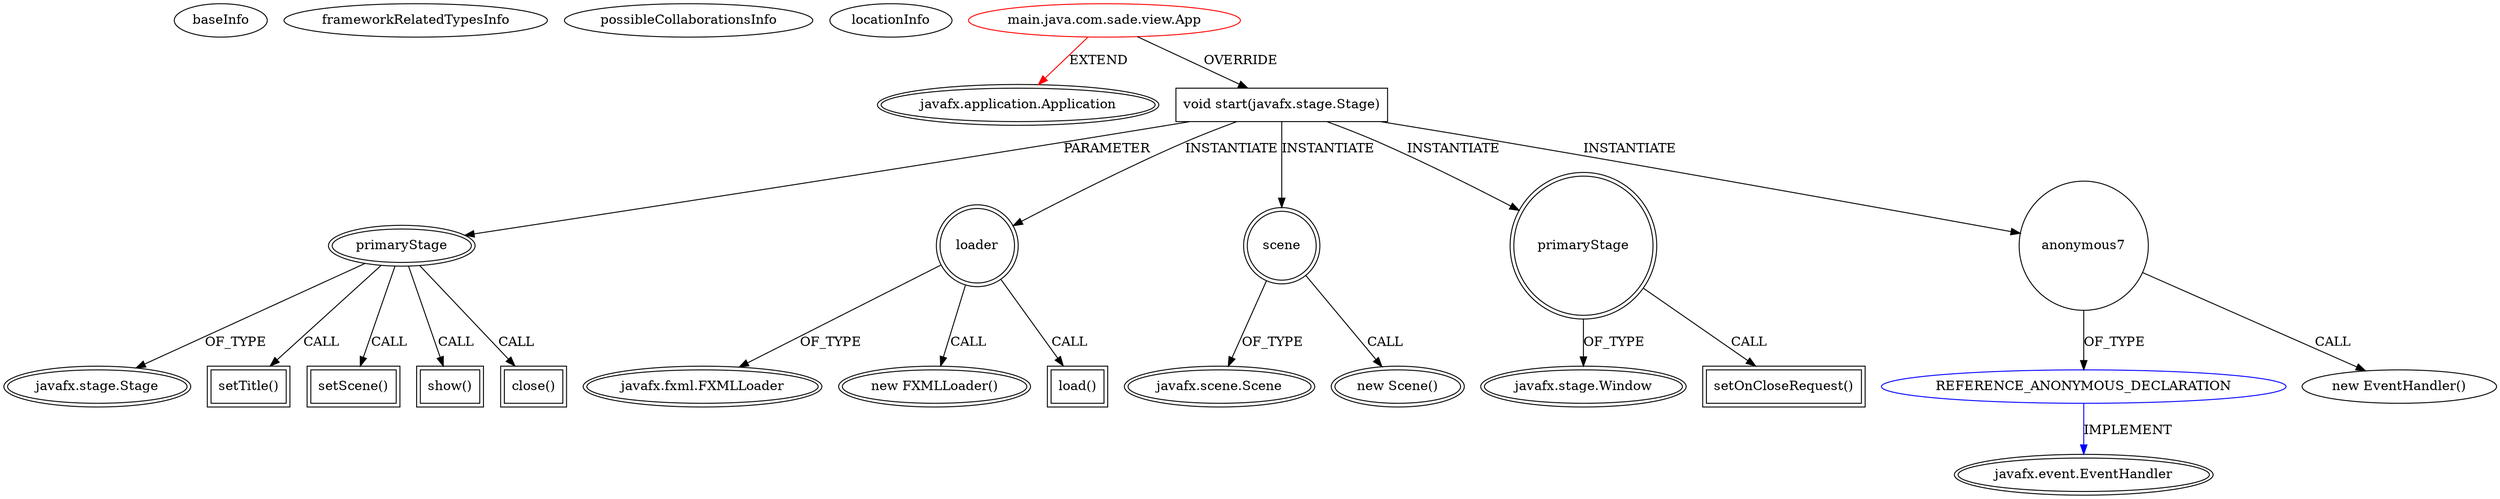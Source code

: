 digraph {
baseInfo[graphId=3198,category="extension_graph",isAnonymous=false,possibleRelation=true]
frameworkRelatedTypesInfo[0="javafx.application.Application"]
possibleCollaborationsInfo[0="3198~OVERRIDING_METHOD_DECLARATION-INSTANTIATION-~javafx.application.Application ~javafx.event.EventHandler ~false~true"]
locationInfo[projectName="infufg-SADE",filePath="/infufg-SADE/SADE-master/src/main/java/com/sade/view/App.java",contextSignature="App",graphId="3198"]
0[label="main.java.com.sade.view.App",vertexType="ROOT_CLIENT_CLASS_DECLARATION",isFrameworkType=false,color=red]
1[label="javafx.application.Application",vertexType="FRAMEWORK_CLASS_TYPE",isFrameworkType=true,peripheries=2]
2[label="void start(javafx.stage.Stage)",vertexType="OVERRIDING_METHOD_DECLARATION",isFrameworkType=false,shape=box]
3[label="primaryStage",vertexType="PARAMETER_DECLARATION",isFrameworkType=true,peripheries=2]
4[label="javafx.stage.Stage",vertexType="FRAMEWORK_CLASS_TYPE",isFrameworkType=true,peripheries=2]
6[label="setTitle()",vertexType="INSIDE_CALL",isFrameworkType=true,peripheries=2,shape=box]
8[label="loader",vertexType="VARIABLE_EXPRESION",isFrameworkType=true,peripheries=2,shape=circle]
9[label="javafx.fxml.FXMLLoader",vertexType="FRAMEWORK_CLASS_TYPE",isFrameworkType=true,peripheries=2]
7[label="new FXMLLoader()",vertexType="CONSTRUCTOR_CALL",isFrameworkType=true,peripheries=2]
11[label="load()",vertexType="INSIDE_CALL",isFrameworkType=true,peripheries=2,shape=box]
13[label="scene",vertexType="VARIABLE_EXPRESION",isFrameworkType=true,peripheries=2,shape=circle]
14[label="javafx.scene.Scene",vertexType="FRAMEWORK_CLASS_TYPE",isFrameworkType=true,peripheries=2]
12[label="new Scene()",vertexType="CONSTRUCTOR_CALL",isFrameworkType=true,peripheries=2]
16[label="setScene()",vertexType="INSIDE_CALL",isFrameworkType=true,peripheries=2,shape=box]
18[label="show()",vertexType="INSIDE_CALL",isFrameworkType=true,peripheries=2,shape=box]
19[label="primaryStage",vertexType="VARIABLE_EXPRESION",isFrameworkType=true,peripheries=2,shape=circle]
21[label="javafx.stage.Window",vertexType="FRAMEWORK_CLASS_TYPE",isFrameworkType=true,peripheries=2]
20[label="setOnCloseRequest()",vertexType="INSIDE_CALL",isFrameworkType=true,peripheries=2,shape=box]
23[label="anonymous7",vertexType="VARIABLE_EXPRESION",isFrameworkType=false,shape=circle]
24[label="REFERENCE_ANONYMOUS_DECLARATION",vertexType="REFERENCE_ANONYMOUS_DECLARATION",isFrameworkType=false,color=blue]
25[label="javafx.event.EventHandler",vertexType="FRAMEWORK_INTERFACE_TYPE",isFrameworkType=true,peripheries=2]
22[label="new EventHandler()",vertexType="CONSTRUCTOR_CALL",isFrameworkType=false]
27[label="close()",vertexType="INSIDE_CALL",isFrameworkType=true,peripheries=2,shape=box]
0->1[label="EXTEND",color=red]
0->2[label="OVERRIDE"]
3->4[label="OF_TYPE"]
2->3[label="PARAMETER"]
3->6[label="CALL"]
2->8[label="INSTANTIATE"]
8->9[label="OF_TYPE"]
8->7[label="CALL"]
8->11[label="CALL"]
2->13[label="INSTANTIATE"]
13->14[label="OF_TYPE"]
13->12[label="CALL"]
3->16[label="CALL"]
3->18[label="CALL"]
2->19[label="INSTANTIATE"]
19->21[label="OF_TYPE"]
19->20[label="CALL"]
2->23[label="INSTANTIATE"]
24->25[label="IMPLEMENT",color=blue]
23->24[label="OF_TYPE"]
23->22[label="CALL"]
3->27[label="CALL"]
}
